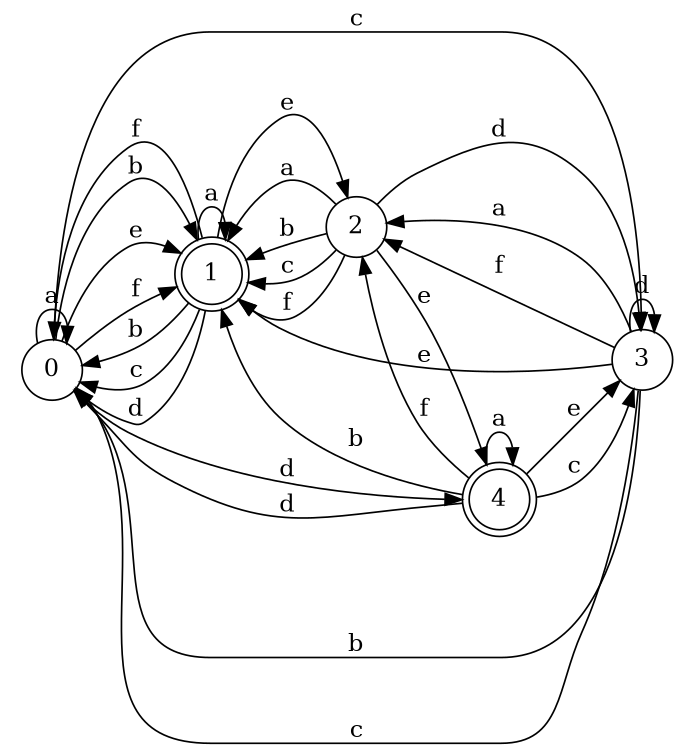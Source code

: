digraph n4_2 {
__start0 [label="" shape="none"];

rankdir=LR;
size="8,5";

s0 [style="filled", color="black", fillcolor="white" shape="circle", label="0"];
s1 [style="rounded,filled", color="black", fillcolor="white" shape="doublecircle", label="1"];
s2 [style="filled", color="black", fillcolor="white" shape="circle", label="2"];
s3 [style="filled", color="black", fillcolor="white" shape="circle", label="3"];
s4 [style="rounded,filled", color="black", fillcolor="white" shape="doublecircle", label="4"];
s0 -> s0 [label="a"];
s0 -> s1 [label="b"];
s0 -> s3 [label="c"];
s0 -> s4 [label="d"];
s0 -> s1 [label="e"];
s0 -> s1 [label="f"];
s1 -> s1 [label="a"];
s1 -> s0 [label="b"];
s1 -> s0 [label="c"];
s1 -> s0 [label="d"];
s1 -> s2 [label="e"];
s1 -> s0 [label="f"];
s2 -> s1 [label="a"];
s2 -> s1 [label="b"];
s2 -> s1 [label="c"];
s2 -> s3 [label="d"];
s2 -> s4 [label="e"];
s2 -> s1 [label="f"];
s3 -> s2 [label="a"];
s3 -> s0 [label="b"];
s3 -> s0 [label="c"];
s3 -> s3 [label="d"];
s3 -> s1 [label="e"];
s3 -> s2 [label="f"];
s4 -> s4 [label="a"];
s4 -> s1 [label="b"];
s4 -> s3 [label="c"];
s4 -> s0 [label="d"];
s4 -> s3 [label="e"];
s4 -> s2 [label="f"];

}